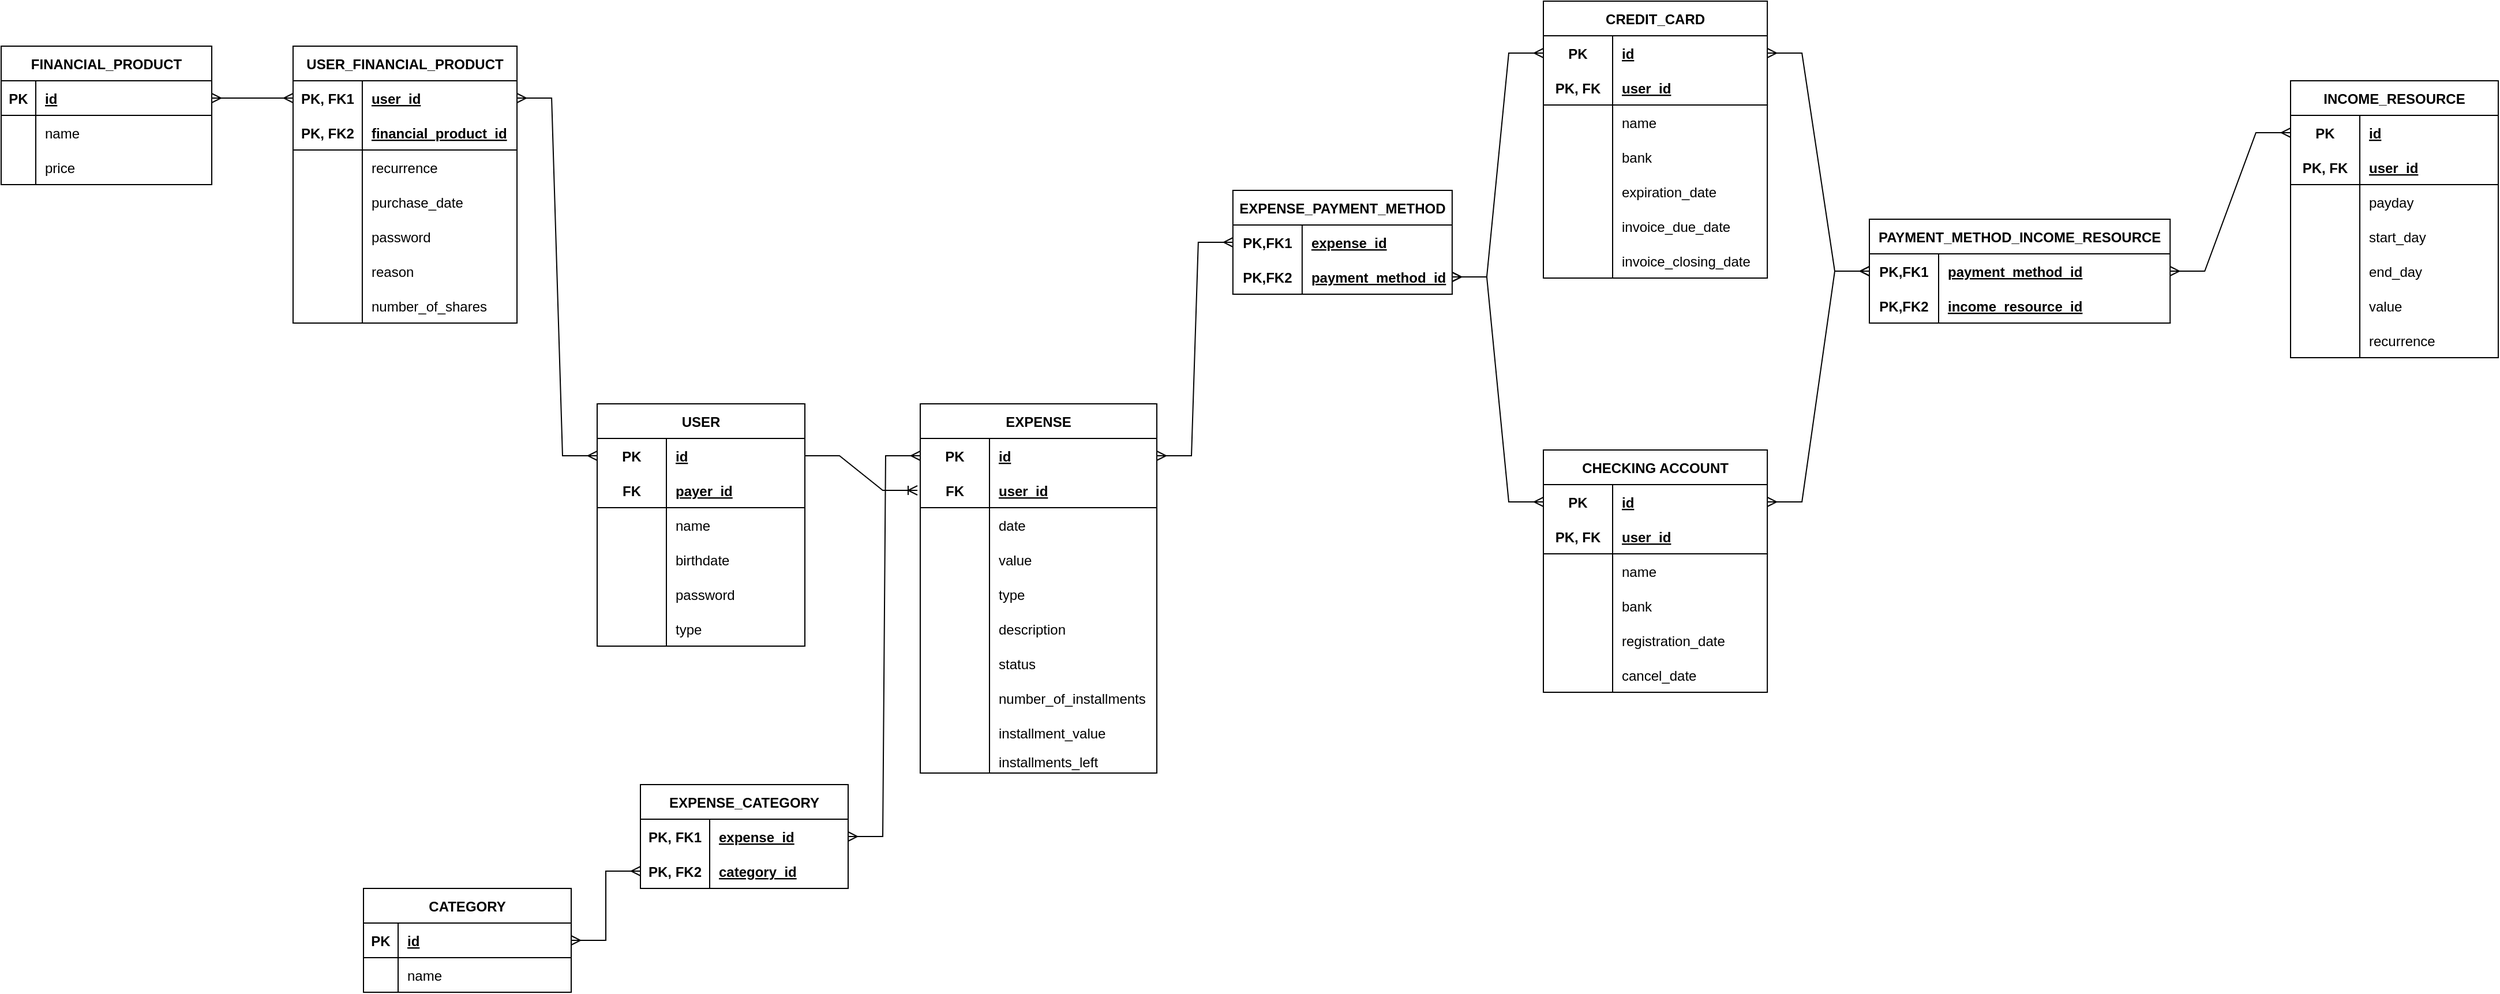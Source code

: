 <mxfile version="20.5.3" type="device"><diagram id="f0FdN_Sr5YiyrisKoDKt" name="Página-1"><mxGraphModel dx="4333" dy="2406" grid="1" gridSize="10" guides="1" tooltips="1" connect="1" arrows="1" fold="1" page="1" pageScale="1" pageWidth="827" pageHeight="1169" math="0" shadow="0"><root><mxCell id="0"/><mxCell id="1" parent="0"/><mxCell id="9XqkydaMZ3o66R2kKhUU-2" value="USER" style="shape=table;startSize=30;container=1;collapsible=1;childLayout=tableLayout;fixedRows=1;rowLines=0;fontStyle=1;align=center;resizeLast=1;" vertex="1" parent="1"><mxGeometry x="-757.5" y="-700" width="180" height="210" as="geometry"/></mxCell><mxCell id="9XqkydaMZ3o66R2kKhUU-3" value="" style="shape=tableRow;horizontal=0;startSize=0;swimlaneHead=0;swimlaneBody=0;fillColor=none;collapsible=0;dropTarget=0;points=[[0,0.5],[1,0.5]];portConstraint=eastwest;top=0;left=0;right=0;bottom=0;" vertex="1" parent="9XqkydaMZ3o66R2kKhUU-2"><mxGeometry y="30" width="180" height="30" as="geometry"/></mxCell><mxCell id="9XqkydaMZ3o66R2kKhUU-4" value="PK" style="shape=partialRectangle;connectable=0;fillColor=none;top=0;left=0;bottom=0;right=0;fontStyle=1;overflow=hidden;" vertex="1" parent="9XqkydaMZ3o66R2kKhUU-3"><mxGeometry width="60" height="30" as="geometry"><mxRectangle width="60" height="30" as="alternateBounds"/></mxGeometry></mxCell><mxCell id="9XqkydaMZ3o66R2kKhUU-5" value="id" style="shape=partialRectangle;connectable=0;fillColor=none;top=0;left=0;bottom=0;right=0;align=left;spacingLeft=6;fontStyle=5;overflow=hidden;" vertex="1" parent="9XqkydaMZ3o66R2kKhUU-3"><mxGeometry x="60" width="120" height="30" as="geometry"><mxRectangle width="120" height="30" as="alternateBounds"/></mxGeometry></mxCell><mxCell id="9XqkydaMZ3o66R2kKhUU-6" value="" style="shape=tableRow;horizontal=0;startSize=0;swimlaneHead=0;swimlaneBody=0;fillColor=none;collapsible=0;dropTarget=0;points=[[0,0.5],[1,0.5]];portConstraint=eastwest;top=0;left=0;right=0;bottom=1;" vertex="1" parent="9XqkydaMZ3o66R2kKhUU-2"><mxGeometry y="60" width="180" height="30" as="geometry"/></mxCell><mxCell id="9XqkydaMZ3o66R2kKhUU-7" value="FK" style="shape=partialRectangle;connectable=0;fillColor=none;top=0;left=0;bottom=0;right=0;fontStyle=1;overflow=hidden;" vertex="1" parent="9XqkydaMZ3o66R2kKhUU-6"><mxGeometry width="60" height="30" as="geometry"><mxRectangle width="60" height="30" as="alternateBounds"/></mxGeometry></mxCell><mxCell id="9XqkydaMZ3o66R2kKhUU-8" value="payer_id" style="shape=partialRectangle;connectable=0;fillColor=none;top=0;left=0;bottom=0;right=0;align=left;spacingLeft=6;fontStyle=5;overflow=hidden;" vertex="1" parent="9XqkydaMZ3o66R2kKhUU-6"><mxGeometry x="60" width="120" height="30" as="geometry"><mxRectangle width="120" height="30" as="alternateBounds"/></mxGeometry></mxCell><mxCell id="9XqkydaMZ3o66R2kKhUU-9" value="" style="shape=tableRow;horizontal=0;startSize=0;swimlaneHead=0;swimlaneBody=0;fillColor=none;collapsible=0;dropTarget=0;points=[[0,0.5],[1,0.5]];portConstraint=eastwest;top=0;left=0;right=0;bottom=0;" vertex="1" parent="9XqkydaMZ3o66R2kKhUU-2"><mxGeometry y="90" width="180" height="30" as="geometry"/></mxCell><mxCell id="9XqkydaMZ3o66R2kKhUU-10" value="" style="shape=partialRectangle;connectable=0;fillColor=none;top=0;left=0;bottom=0;right=0;editable=1;overflow=hidden;" vertex="1" parent="9XqkydaMZ3o66R2kKhUU-9"><mxGeometry width="60" height="30" as="geometry"><mxRectangle width="60" height="30" as="alternateBounds"/></mxGeometry></mxCell><mxCell id="9XqkydaMZ3o66R2kKhUU-11" value="name" style="shape=partialRectangle;connectable=0;fillColor=none;top=0;left=0;bottom=0;right=0;align=left;spacingLeft=6;overflow=hidden;" vertex="1" parent="9XqkydaMZ3o66R2kKhUU-9"><mxGeometry x="60" width="120" height="30" as="geometry"><mxRectangle width="120" height="30" as="alternateBounds"/></mxGeometry></mxCell><mxCell id="9XqkydaMZ3o66R2kKhUU-12" value="" style="shape=tableRow;horizontal=0;startSize=0;swimlaneHead=0;swimlaneBody=0;fillColor=none;collapsible=0;dropTarget=0;points=[[0,0.5],[1,0.5]];portConstraint=eastwest;top=0;left=0;right=0;bottom=0;" vertex="1" parent="9XqkydaMZ3o66R2kKhUU-2"><mxGeometry y="120" width="180" height="30" as="geometry"/></mxCell><mxCell id="9XqkydaMZ3o66R2kKhUU-13" value="" style="shape=partialRectangle;connectable=0;fillColor=none;top=0;left=0;bottom=0;right=0;editable=1;overflow=hidden;" vertex="1" parent="9XqkydaMZ3o66R2kKhUU-12"><mxGeometry width="60" height="30" as="geometry"><mxRectangle width="60" height="30" as="alternateBounds"/></mxGeometry></mxCell><mxCell id="9XqkydaMZ3o66R2kKhUU-14" value="birthdate" style="shape=partialRectangle;connectable=0;fillColor=none;top=0;left=0;bottom=0;right=0;align=left;spacingLeft=6;overflow=hidden;" vertex="1" parent="9XqkydaMZ3o66R2kKhUU-12"><mxGeometry x="60" width="120" height="30" as="geometry"><mxRectangle width="120" height="30" as="alternateBounds"/></mxGeometry></mxCell><mxCell id="9XqkydaMZ3o66R2kKhUU-15" value="" style="shape=tableRow;horizontal=0;startSize=0;swimlaneHead=0;swimlaneBody=0;fillColor=none;collapsible=0;dropTarget=0;points=[[0,0.5],[1,0.5]];portConstraint=eastwest;top=0;left=0;right=0;bottom=0;" vertex="1" parent="9XqkydaMZ3o66R2kKhUU-2"><mxGeometry y="150" width="180" height="30" as="geometry"/></mxCell><mxCell id="9XqkydaMZ3o66R2kKhUU-16" value="" style="shape=partialRectangle;connectable=0;fillColor=none;top=0;left=0;bottom=0;right=0;editable=1;overflow=hidden;" vertex="1" parent="9XqkydaMZ3o66R2kKhUU-15"><mxGeometry width="60" height="30" as="geometry"><mxRectangle width="60" height="30" as="alternateBounds"/></mxGeometry></mxCell><mxCell id="9XqkydaMZ3o66R2kKhUU-17" value="password" style="shape=partialRectangle;connectable=0;fillColor=none;top=0;left=0;bottom=0;right=0;align=left;spacingLeft=6;overflow=hidden;" vertex="1" parent="9XqkydaMZ3o66R2kKhUU-15"><mxGeometry x="60" width="120" height="30" as="geometry"><mxRectangle width="120" height="30" as="alternateBounds"/></mxGeometry></mxCell><mxCell id="9XqkydaMZ3o66R2kKhUU-18" value="" style="shape=tableRow;horizontal=0;startSize=0;swimlaneHead=0;swimlaneBody=0;fillColor=none;collapsible=0;dropTarget=0;points=[[0,0.5],[1,0.5]];portConstraint=eastwest;top=0;left=0;right=0;bottom=0;" vertex="1" parent="9XqkydaMZ3o66R2kKhUU-2"><mxGeometry y="180" width="180" height="30" as="geometry"/></mxCell><mxCell id="9XqkydaMZ3o66R2kKhUU-19" value="" style="shape=partialRectangle;connectable=0;fillColor=none;top=0;left=0;bottom=0;right=0;editable=1;overflow=hidden;" vertex="1" parent="9XqkydaMZ3o66R2kKhUU-18"><mxGeometry width="60" height="30" as="geometry"><mxRectangle width="60" height="30" as="alternateBounds"/></mxGeometry></mxCell><mxCell id="9XqkydaMZ3o66R2kKhUU-20" value="type" style="shape=partialRectangle;connectable=0;fillColor=none;top=0;left=0;bottom=0;right=0;align=left;spacingLeft=6;overflow=hidden;" vertex="1" parent="9XqkydaMZ3o66R2kKhUU-18"><mxGeometry x="60" width="120" height="30" as="geometry"><mxRectangle width="120" height="30" as="alternateBounds"/></mxGeometry></mxCell><mxCell id="9XqkydaMZ3o66R2kKhUU-21" value="EXPENSE" style="shape=table;startSize=30;container=1;collapsible=1;childLayout=tableLayout;fixedRows=1;rowLines=0;fontStyle=1;align=center;resizeLast=1;" vertex="1" parent="1"><mxGeometry x="-477.51" y="-700" width="205.01" height="320" as="geometry"/></mxCell><mxCell id="9XqkydaMZ3o66R2kKhUU-22" value="" style="shape=tableRow;horizontal=0;startSize=0;swimlaneHead=0;swimlaneBody=0;fillColor=none;collapsible=0;dropTarget=0;points=[[0,0.5],[1,0.5]];portConstraint=eastwest;top=0;left=0;right=0;bottom=0;" vertex="1" parent="9XqkydaMZ3o66R2kKhUU-21"><mxGeometry y="30" width="205.01" height="30" as="geometry"/></mxCell><mxCell id="9XqkydaMZ3o66R2kKhUU-23" value="PK" style="shape=partialRectangle;connectable=0;fillColor=none;top=0;left=0;bottom=0;right=0;fontStyle=1;overflow=hidden;" vertex="1" parent="9XqkydaMZ3o66R2kKhUU-22"><mxGeometry width="60" height="30" as="geometry"><mxRectangle width="60" height="30" as="alternateBounds"/></mxGeometry></mxCell><mxCell id="9XqkydaMZ3o66R2kKhUU-24" value="id" style="shape=partialRectangle;connectable=0;fillColor=none;top=0;left=0;bottom=0;right=0;align=left;spacingLeft=6;fontStyle=5;overflow=hidden;" vertex="1" parent="9XqkydaMZ3o66R2kKhUU-22"><mxGeometry x="60" width="145.01" height="30" as="geometry"><mxRectangle width="145.01" height="30" as="alternateBounds"/></mxGeometry></mxCell><mxCell id="9XqkydaMZ3o66R2kKhUU-25" value="" style="shape=tableRow;horizontal=0;startSize=0;swimlaneHead=0;swimlaneBody=0;fillColor=none;collapsible=0;dropTarget=0;points=[[0,0.5],[1,0.5]];portConstraint=eastwest;top=0;left=0;right=0;bottom=1;" vertex="1" parent="9XqkydaMZ3o66R2kKhUU-21"><mxGeometry y="60" width="205.01" height="30" as="geometry"/></mxCell><mxCell id="9XqkydaMZ3o66R2kKhUU-26" value="FK" style="shape=partialRectangle;connectable=0;fillColor=none;top=0;left=0;bottom=0;right=0;fontStyle=1;overflow=hidden;" vertex="1" parent="9XqkydaMZ3o66R2kKhUU-25"><mxGeometry width="60" height="30" as="geometry"><mxRectangle width="60" height="30" as="alternateBounds"/></mxGeometry></mxCell><mxCell id="9XqkydaMZ3o66R2kKhUU-27" value="user_id" style="shape=partialRectangle;connectable=0;fillColor=none;top=0;left=0;bottom=0;right=0;align=left;spacingLeft=6;fontStyle=5;overflow=hidden;" vertex="1" parent="9XqkydaMZ3o66R2kKhUU-25"><mxGeometry x="60" width="145.01" height="30" as="geometry"><mxRectangle width="145.01" height="30" as="alternateBounds"/></mxGeometry></mxCell><mxCell id="9XqkydaMZ3o66R2kKhUU-28" value="" style="shape=tableRow;horizontal=0;startSize=0;swimlaneHead=0;swimlaneBody=0;fillColor=none;collapsible=0;dropTarget=0;points=[[0,0.5],[1,0.5]];portConstraint=eastwest;top=0;left=0;right=0;bottom=0;" vertex="1" parent="9XqkydaMZ3o66R2kKhUU-21"><mxGeometry y="90" width="205.01" height="30" as="geometry"/></mxCell><mxCell id="9XqkydaMZ3o66R2kKhUU-29" value="" style="shape=partialRectangle;connectable=0;fillColor=none;top=0;left=0;bottom=0;right=0;editable=1;overflow=hidden;" vertex="1" parent="9XqkydaMZ3o66R2kKhUU-28"><mxGeometry width="60" height="30" as="geometry"><mxRectangle width="60" height="30" as="alternateBounds"/></mxGeometry></mxCell><mxCell id="9XqkydaMZ3o66R2kKhUU-30" value="date" style="shape=partialRectangle;connectable=0;fillColor=none;top=0;left=0;bottom=0;right=0;align=left;spacingLeft=6;overflow=hidden;" vertex="1" parent="9XqkydaMZ3o66R2kKhUU-28"><mxGeometry x="60" width="145.01" height="30" as="geometry"><mxRectangle width="145.01" height="30" as="alternateBounds"/></mxGeometry></mxCell><mxCell id="9XqkydaMZ3o66R2kKhUU-31" value="" style="shape=tableRow;horizontal=0;startSize=0;swimlaneHead=0;swimlaneBody=0;fillColor=none;collapsible=0;dropTarget=0;points=[[0,0.5],[1,0.5]];portConstraint=eastwest;top=0;left=0;right=0;bottom=0;" vertex="1" parent="9XqkydaMZ3o66R2kKhUU-21"><mxGeometry y="120" width="205.01" height="30" as="geometry"/></mxCell><mxCell id="9XqkydaMZ3o66R2kKhUU-32" value="" style="shape=partialRectangle;connectable=0;fillColor=none;top=0;left=0;bottom=0;right=0;editable=1;overflow=hidden;" vertex="1" parent="9XqkydaMZ3o66R2kKhUU-31"><mxGeometry width="60" height="30" as="geometry"><mxRectangle width="60" height="30" as="alternateBounds"/></mxGeometry></mxCell><mxCell id="9XqkydaMZ3o66R2kKhUU-33" value="value" style="shape=partialRectangle;connectable=0;fillColor=none;top=0;left=0;bottom=0;right=0;align=left;spacingLeft=6;overflow=hidden;" vertex="1" parent="9XqkydaMZ3o66R2kKhUU-31"><mxGeometry x="60" width="145.01" height="30" as="geometry"><mxRectangle width="145.01" height="30" as="alternateBounds"/></mxGeometry></mxCell><mxCell id="9XqkydaMZ3o66R2kKhUU-34" value="" style="shape=tableRow;horizontal=0;startSize=0;swimlaneHead=0;swimlaneBody=0;fillColor=none;collapsible=0;dropTarget=0;points=[[0,0.5],[1,0.5]];portConstraint=eastwest;top=0;left=0;right=0;bottom=0;" vertex="1" parent="9XqkydaMZ3o66R2kKhUU-21"><mxGeometry y="150" width="205.01" height="30" as="geometry"/></mxCell><mxCell id="9XqkydaMZ3o66R2kKhUU-35" value="" style="shape=partialRectangle;connectable=0;fillColor=none;top=0;left=0;bottom=0;right=0;editable=1;overflow=hidden;" vertex="1" parent="9XqkydaMZ3o66R2kKhUU-34"><mxGeometry width="60" height="30" as="geometry"><mxRectangle width="60" height="30" as="alternateBounds"/></mxGeometry></mxCell><mxCell id="9XqkydaMZ3o66R2kKhUU-36" value="type" style="shape=partialRectangle;connectable=0;fillColor=none;top=0;left=0;bottom=0;right=0;align=left;spacingLeft=6;overflow=hidden;" vertex="1" parent="9XqkydaMZ3o66R2kKhUU-34"><mxGeometry x="60" width="145.01" height="30" as="geometry"><mxRectangle width="145.01" height="30" as="alternateBounds"/></mxGeometry></mxCell><mxCell id="9XqkydaMZ3o66R2kKhUU-37" value="" style="shape=tableRow;horizontal=0;startSize=0;swimlaneHead=0;swimlaneBody=0;fillColor=none;collapsible=0;dropTarget=0;points=[[0,0.5],[1,0.5]];portConstraint=eastwest;top=0;left=0;right=0;bottom=0;" vertex="1" parent="9XqkydaMZ3o66R2kKhUU-21"><mxGeometry y="180" width="205.01" height="30" as="geometry"/></mxCell><mxCell id="9XqkydaMZ3o66R2kKhUU-38" value="" style="shape=partialRectangle;connectable=0;fillColor=none;top=0;left=0;bottom=0;right=0;editable=1;overflow=hidden;" vertex="1" parent="9XqkydaMZ3o66R2kKhUU-37"><mxGeometry width="60" height="30" as="geometry"><mxRectangle width="60" height="30" as="alternateBounds"/></mxGeometry></mxCell><mxCell id="9XqkydaMZ3o66R2kKhUU-39" value="description" style="shape=partialRectangle;connectable=0;fillColor=none;top=0;left=0;bottom=0;right=0;align=left;spacingLeft=6;overflow=hidden;" vertex="1" parent="9XqkydaMZ3o66R2kKhUU-37"><mxGeometry x="60" width="145.01" height="30" as="geometry"><mxRectangle width="145.01" height="30" as="alternateBounds"/></mxGeometry></mxCell><mxCell id="9XqkydaMZ3o66R2kKhUU-40" value="" style="shape=tableRow;horizontal=0;startSize=0;swimlaneHead=0;swimlaneBody=0;fillColor=none;collapsible=0;dropTarget=0;points=[[0,0.5],[1,0.5]];portConstraint=eastwest;top=0;left=0;right=0;bottom=0;" vertex="1" parent="9XqkydaMZ3o66R2kKhUU-21"><mxGeometry y="210" width="205.01" height="30" as="geometry"/></mxCell><mxCell id="9XqkydaMZ3o66R2kKhUU-41" value="" style="shape=partialRectangle;connectable=0;fillColor=none;top=0;left=0;bottom=0;right=0;editable=1;overflow=hidden;" vertex="1" parent="9XqkydaMZ3o66R2kKhUU-40"><mxGeometry width="60" height="30" as="geometry"><mxRectangle width="60" height="30" as="alternateBounds"/></mxGeometry></mxCell><mxCell id="9XqkydaMZ3o66R2kKhUU-42" value="status" style="shape=partialRectangle;connectable=0;fillColor=none;top=0;left=0;bottom=0;right=0;align=left;spacingLeft=6;overflow=hidden;" vertex="1" parent="9XqkydaMZ3o66R2kKhUU-40"><mxGeometry x="60" width="145.01" height="30" as="geometry"><mxRectangle width="145.01" height="30" as="alternateBounds"/></mxGeometry></mxCell><mxCell id="9XqkydaMZ3o66R2kKhUU-43" value="" style="shape=tableRow;horizontal=0;startSize=0;swimlaneHead=0;swimlaneBody=0;fillColor=none;collapsible=0;dropTarget=0;points=[[0,0.5],[1,0.5]];portConstraint=eastwest;top=0;left=0;right=0;bottom=0;" vertex="1" parent="9XqkydaMZ3o66R2kKhUU-21"><mxGeometry y="240" width="205.01" height="30" as="geometry"/></mxCell><mxCell id="9XqkydaMZ3o66R2kKhUU-44" value="" style="shape=partialRectangle;connectable=0;fillColor=none;top=0;left=0;bottom=0;right=0;editable=1;overflow=hidden;" vertex="1" parent="9XqkydaMZ3o66R2kKhUU-43"><mxGeometry width="60" height="30" as="geometry"><mxRectangle width="60" height="30" as="alternateBounds"/></mxGeometry></mxCell><mxCell id="9XqkydaMZ3o66R2kKhUU-45" value="number_of_installments" style="shape=partialRectangle;connectable=0;fillColor=none;top=0;left=0;bottom=0;right=0;align=left;spacingLeft=6;overflow=hidden;" vertex="1" parent="9XqkydaMZ3o66R2kKhUU-43"><mxGeometry x="60" width="145.01" height="30" as="geometry"><mxRectangle width="145.01" height="30" as="alternateBounds"/></mxGeometry></mxCell><mxCell id="9XqkydaMZ3o66R2kKhUU-46" value="" style="shape=tableRow;horizontal=0;startSize=0;swimlaneHead=0;swimlaneBody=0;fillColor=none;collapsible=0;dropTarget=0;points=[[0,0.5],[1,0.5]];portConstraint=eastwest;top=0;left=0;right=0;bottom=0;" vertex="1" parent="9XqkydaMZ3o66R2kKhUU-21"><mxGeometry y="270" width="205.01" height="30" as="geometry"/></mxCell><mxCell id="9XqkydaMZ3o66R2kKhUU-47" value="" style="shape=partialRectangle;connectable=0;fillColor=none;top=0;left=0;bottom=0;right=0;editable=1;overflow=hidden;" vertex="1" parent="9XqkydaMZ3o66R2kKhUU-46"><mxGeometry width="60" height="30" as="geometry"><mxRectangle width="60" height="30" as="alternateBounds"/></mxGeometry></mxCell><mxCell id="9XqkydaMZ3o66R2kKhUU-48" value="installment_value" style="shape=partialRectangle;connectable=0;fillColor=none;top=0;left=0;bottom=0;right=0;align=left;spacingLeft=6;overflow=hidden;" vertex="1" parent="9XqkydaMZ3o66R2kKhUU-46"><mxGeometry x="60" width="145.01" height="30" as="geometry"><mxRectangle width="145.01" height="30" as="alternateBounds"/></mxGeometry></mxCell><mxCell id="9XqkydaMZ3o66R2kKhUU-49" value="" style="shape=tableRow;horizontal=0;startSize=0;swimlaneHead=0;swimlaneBody=0;fillColor=none;collapsible=0;dropTarget=0;points=[[0,0.5],[1,0.5]];portConstraint=eastwest;top=0;left=0;right=0;bottom=0;" vertex="1" parent="9XqkydaMZ3o66R2kKhUU-21"><mxGeometry y="300" width="205.01" height="20" as="geometry"/></mxCell><mxCell id="9XqkydaMZ3o66R2kKhUU-50" value="" style="shape=partialRectangle;connectable=0;fillColor=none;top=0;left=0;bottom=0;right=0;editable=1;overflow=hidden;" vertex="1" parent="9XqkydaMZ3o66R2kKhUU-49"><mxGeometry width="60" height="20" as="geometry"><mxRectangle width="60" height="20" as="alternateBounds"/></mxGeometry></mxCell><mxCell id="9XqkydaMZ3o66R2kKhUU-51" value="installments_left" style="shape=partialRectangle;connectable=0;fillColor=none;top=0;left=0;bottom=0;right=0;align=left;spacingLeft=6;overflow=hidden;" vertex="1" parent="9XqkydaMZ3o66R2kKhUU-49"><mxGeometry x="60" width="145.01" height="20" as="geometry"><mxRectangle width="145.01" height="20" as="alternateBounds"/></mxGeometry></mxCell><object label="CATEGORY" name="" name2="" id="9XqkydaMZ3o66R2kKhUU-52"><mxCell style="shape=table;startSize=30;container=1;collapsible=1;childLayout=tableLayout;fixedRows=1;rowLines=0;fontStyle=1;align=center;resizeLast=1;" vertex="1" parent="1"><mxGeometry x="-960" y="-280" width="180" height="90" as="geometry"/></mxCell></object><mxCell id="9XqkydaMZ3o66R2kKhUU-53" value="" style="shape=tableRow;horizontal=0;startSize=0;swimlaneHead=0;swimlaneBody=0;fillColor=none;collapsible=0;dropTarget=0;points=[[0,0.5],[1,0.5]];portConstraint=eastwest;top=0;left=0;right=0;bottom=1;" vertex="1" parent="9XqkydaMZ3o66R2kKhUU-52"><mxGeometry y="30" width="180" height="30" as="geometry"/></mxCell><mxCell id="9XqkydaMZ3o66R2kKhUU-54" value="PK" style="shape=partialRectangle;connectable=0;fillColor=none;top=0;left=0;bottom=0;right=0;fontStyle=1;overflow=hidden;" vertex="1" parent="9XqkydaMZ3o66R2kKhUU-53"><mxGeometry width="30" height="30" as="geometry"><mxRectangle width="30" height="30" as="alternateBounds"/></mxGeometry></mxCell><mxCell id="9XqkydaMZ3o66R2kKhUU-55" value="id" style="shape=partialRectangle;connectable=0;fillColor=none;top=0;left=0;bottom=0;right=0;align=left;spacingLeft=6;fontStyle=5;overflow=hidden;" vertex="1" parent="9XqkydaMZ3o66R2kKhUU-53"><mxGeometry x="30" width="150" height="30" as="geometry"><mxRectangle width="150" height="30" as="alternateBounds"/></mxGeometry></mxCell><mxCell id="9XqkydaMZ3o66R2kKhUU-56" value="" style="shape=tableRow;horizontal=0;startSize=0;swimlaneHead=0;swimlaneBody=0;fillColor=none;collapsible=0;dropTarget=0;points=[[0,0.5],[1,0.5]];portConstraint=eastwest;top=0;left=0;right=0;bottom=0;" vertex="1" parent="9XqkydaMZ3o66R2kKhUU-52"><mxGeometry y="60" width="180" height="30" as="geometry"/></mxCell><mxCell id="9XqkydaMZ3o66R2kKhUU-57" value="" style="shape=partialRectangle;connectable=0;fillColor=none;top=0;left=0;bottom=0;right=0;editable=1;overflow=hidden;" vertex="1" parent="9XqkydaMZ3o66R2kKhUU-56"><mxGeometry width="30" height="30" as="geometry"><mxRectangle width="30" height="30" as="alternateBounds"/></mxGeometry></mxCell><mxCell id="9XqkydaMZ3o66R2kKhUU-58" value="name" style="shape=partialRectangle;connectable=0;fillColor=none;top=0;left=0;bottom=0;right=0;align=left;spacingLeft=6;overflow=hidden;" vertex="1" parent="9XqkydaMZ3o66R2kKhUU-56"><mxGeometry x="30" width="150" height="30" as="geometry"><mxRectangle width="150" height="30" as="alternateBounds"/></mxGeometry></mxCell><mxCell id="9XqkydaMZ3o66R2kKhUU-59" value="EXPENSE_CATEGORY" style="shape=table;startSize=30;container=1;collapsible=1;childLayout=tableLayout;fixedRows=1;rowLines=0;fontStyle=1;align=center;resizeLast=1;" vertex="1" parent="1"><mxGeometry x="-720" y="-370" width="180" height="90" as="geometry"/></mxCell><mxCell id="9XqkydaMZ3o66R2kKhUU-60" value="" style="shape=tableRow;horizontal=0;startSize=0;swimlaneHead=0;swimlaneBody=0;fillColor=none;collapsible=0;dropTarget=0;points=[[0,0.5],[1,0.5]];portConstraint=eastwest;top=0;left=0;right=0;bottom=0;" vertex="1" parent="9XqkydaMZ3o66R2kKhUU-59"><mxGeometry y="30" width="180" height="30" as="geometry"/></mxCell><mxCell id="9XqkydaMZ3o66R2kKhUU-61" value="PK, FK1" style="shape=partialRectangle;connectable=0;fillColor=none;top=0;left=0;bottom=0;right=0;fontStyle=1;overflow=hidden;" vertex="1" parent="9XqkydaMZ3o66R2kKhUU-60"><mxGeometry width="60" height="30" as="geometry"><mxRectangle width="60" height="30" as="alternateBounds"/></mxGeometry></mxCell><mxCell id="9XqkydaMZ3o66R2kKhUU-62" value="expense_id" style="shape=partialRectangle;connectable=0;fillColor=none;top=0;left=0;bottom=0;right=0;align=left;spacingLeft=6;fontStyle=5;overflow=hidden;" vertex="1" parent="9XqkydaMZ3o66R2kKhUU-60"><mxGeometry x="60" width="120" height="30" as="geometry"><mxRectangle width="120" height="30" as="alternateBounds"/></mxGeometry></mxCell><mxCell id="9XqkydaMZ3o66R2kKhUU-63" value="" style="shape=tableRow;horizontal=0;startSize=0;swimlaneHead=0;swimlaneBody=0;fillColor=none;collapsible=0;dropTarget=0;points=[[0,0.5],[1,0.5]];portConstraint=eastwest;top=0;left=0;right=0;bottom=1;" vertex="1" parent="9XqkydaMZ3o66R2kKhUU-59"><mxGeometry y="60" width="180" height="30" as="geometry"/></mxCell><mxCell id="9XqkydaMZ3o66R2kKhUU-64" value="PK, FK2" style="shape=partialRectangle;connectable=0;fillColor=none;top=0;left=0;bottom=0;right=0;fontStyle=1;overflow=hidden;" vertex="1" parent="9XqkydaMZ3o66R2kKhUU-63"><mxGeometry width="60" height="30" as="geometry"><mxRectangle width="60" height="30" as="alternateBounds"/></mxGeometry></mxCell><mxCell id="9XqkydaMZ3o66R2kKhUU-65" value="category_id" style="shape=partialRectangle;connectable=0;fillColor=none;top=0;left=0;bottom=0;right=0;align=left;spacingLeft=6;fontStyle=5;overflow=hidden;" vertex="1" parent="9XqkydaMZ3o66R2kKhUU-63"><mxGeometry x="60" width="120" height="30" as="geometry"><mxRectangle width="120" height="30" as="alternateBounds"/></mxGeometry></mxCell><mxCell id="9XqkydaMZ3o66R2kKhUU-66" value="EXPENSE_PAYMENT_METHOD" style="shape=table;startSize=30;container=1;collapsible=1;childLayout=tableLayout;fixedRows=1;rowLines=0;fontStyle=1;align=center;resizeLast=1;" vertex="1" parent="1"><mxGeometry x="-206.56" y="-885" width="190" height="90" as="geometry"/></mxCell><mxCell id="9XqkydaMZ3o66R2kKhUU-67" value="" style="shape=tableRow;horizontal=0;startSize=0;swimlaneHead=0;swimlaneBody=0;fillColor=none;collapsible=0;dropTarget=0;points=[[0,0.5],[1,0.5]];portConstraint=eastwest;top=0;left=0;right=0;bottom=0;" vertex="1" parent="9XqkydaMZ3o66R2kKhUU-66"><mxGeometry y="30" width="190" height="30" as="geometry"/></mxCell><mxCell id="9XqkydaMZ3o66R2kKhUU-68" value="PK,FK1" style="shape=partialRectangle;connectable=0;fillColor=none;top=0;left=0;bottom=0;right=0;fontStyle=1;overflow=hidden;" vertex="1" parent="9XqkydaMZ3o66R2kKhUU-67"><mxGeometry width="60" height="30" as="geometry"><mxRectangle width="60" height="30" as="alternateBounds"/></mxGeometry></mxCell><mxCell id="9XqkydaMZ3o66R2kKhUU-69" value="expense_id" style="shape=partialRectangle;connectable=0;fillColor=none;top=0;left=0;bottom=0;right=0;align=left;spacingLeft=6;fontStyle=5;overflow=hidden;" vertex="1" parent="9XqkydaMZ3o66R2kKhUU-67"><mxGeometry x="60" width="130" height="30" as="geometry"><mxRectangle width="130" height="30" as="alternateBounds"/></mxGeometry></mxCell><mxCell id="9XqkydaMZ3o66R2kKhUU-70" value="" style="shape=tableRow;horizontal=0;startSize=0;swimlaneHead=0;swimlaneBody=0;fillColor=none;collapsible=0;dropTarget=0;points=[[0,0.5],[1,0.5]];portConstraint=eastwest;top=0;left=0;right=0;bottom=1;" vertex="1" parent="9XqkydaMZ3o66R2kKhUU-66"><mxGeometry y="60" width="190" height="30" as="geometry"/></mxCell><mxCell id="9XqkydaMZ3o66R2kKhUU-71" value="PK,FK2" style="shape=partialRectangle;connectable=0;fillColor=none;top=0;left=0;bottom=0;right=0;fontStyle=1;overflow=hidden;" vertex="1" parent="9XqkydaMZ3o66R2kKhUU-70"><mxGeometry width="60" height="30" as="geometry"><mxRectangle width="60" height="30" as="alternateBounds"/></mxGeometry></mxCell><mxCell id="9XqkydaMZ3o66R2kKhUU-72" value="payment_method_id" style="shape=partialRectangle;connectable=0;fillColor=none;top=0;left=0;bottom=0;right=0;align=left;spacingLeft=6;fontStyle=5;overflow=hidden;" vertex="1" parent="9XqkydaMZ3o66R2kKhUU-70"><mxGeometry x="60" width="130" height="30" as="geometry"><mxRectangle width="130" height="30" as="alternateBounds"/></mxGeometry></mxCell><object label="FINANCIAL_PRODUCT" name="" name2="" id="9XqkydaMZ3o66R2kKhUU-73"><mxCell style="shape=table;startSize=30;container=1;collapsible=1;childLayout=tableLayout;fixedRows=1;rowLines=0;fontStyle=1;align=center;resizeLast=1;" vertex="1" parent="1"><mxGeometry x="-1274" y="-1010" width="182.5" height="120" as="geometry"/></mxCell></object><mxCell id="9XqkydaMZ3o66R2kKhUU-74" value="" style="shape=tableRow;horizontal=0;startSize=0;swimlaneHead=0;swimlaneBody=0;fillColor=none;collapsible=0;dropTarget=0;points=[[0,0.5],[1,0.5]];portConstraint=eastwest;top=0;left=0;right=0;bottom=1;" vertex="1" parent="9XqkydaMZ3o66R2kKhUU-73"><mxGeometry y="30" width="182.5" height="30" as="geometry"/></mxCell><mxCell id="9XqkydaMZ3o66R2kKhUU-75" value="PK" style="shape=partialRectangle;connectable=0;fillColor=none;top=0;left=0;bottom=0;right=0;fontStyle=1;overflow=hidden;" vertex="1" parent="9XqkydaMZ3o66R2kKhUU-74"><mxGeometry width="30" height="30" as="geometry"><mxRectangle width="30" height="30" as="alternateBounds"/></mxGeometry></mxCell><mxCell id="9XqkydaMZ3o66R2kKhUU-76" value="id" style="shape=partialRectangle;connectable=0;fillColor=none;top=0;left=0;bottom=0;right=0;align=left;spacingLeft=6;fontStyle=5;overflow=hidden;" vertex="1" parent="9XqkydaMZ3o66R2kKhUU-74"><mxGeometry x="30" width="152.5" height="30" as="geometry"><mxRectangle width="152.5" height="30" as="alternateBounds"/></mxGeometry></mxCell><mxCell id="9XqkydaMZ3o66R2kKhUU-77" value="" style="shape=tableRow;horizontal=0;startSize=0;swimlaneHead=0;swimlaneBody=0;fillColor=none;collapsible=0;dropTarget=0;points=[[0,0.5],[1,0.5]];portConstraint=eastwest;top=0;left=0;right=0;bottom=0;" vertex="1" parent="9XqkydaMZ3o66R2kKhUU-73"><mxGeometry y="60" width="182.5" height="30" as="geometry"/></mxCell><mxCell id="9XqkydaMZ3o66R2kKhUU-78" value="" style="shape=partialRectangle;connectable=0;fillColor=none;top=0;left=0;bottom=0;right=0;editable=1;overflow=hidden;" vertex="1" parent="9XqkydaMZ3o66R2kKhUU-77"><mxGeometry width="30" height="30" as="geometry"><mxRectangle width="30" height="30" as="alternateBounds"/></mxGeometry></mxCell><mxCell id="9XqkydaMZ3o66R2kKhUU-79" value="name" style="shape=partialRectangle;connectable=0;fillColor=none;top=0;left=0;bottom=0;right=0;align=left;spacingLeft=6;overflow=hidden;" vertex="1" parent="9XqkydaMZ3o66R2kKhUU-77"><mxGeometry x="30" width="152.5" height="30" as="geometry"><mxRectangle width="152.5" height="30" as="alternateBounds"/></mxGeometry></mxCell><mxCell id="9XqkydaMZ3o66R2kKhUU-80" value="" style="shape=tableRow;horizontal=0;startSize=0;swimlaneHead=0;swimlaneBody=0;fillColor=none;collapsible=0;dropTarget=0;points=[[0,0.5],[1,0.5]];portConstraint=eastwest;top=0;left=0;right=0;bottom=0;" vertex="1" parent="9XqkydaMZ3o66R2kKhUU-73"><mxGeometry y="90" width="182.5" height="30" as="geometry"/></mxCell><mxCell id="9XqkydaMZ3o66R2kKhUU-81" value="" style="shape=partialRectangle;connectable=0;fillColor=none;top=0;left=0;bottom=0;right=0;editable=1;overflow=hidden;" vertex="1" parent="9XqkydaMZ3o66R2kKhUU-80"><mxGeometry width="30" height="30" as="geometry"><mxRectangle width="30" height="30" as="alternateBounds"/></mxGeometry></mxCell><mxCell id="9XqkydaMZ3o66R2kKhUU-82" value="price" style="shape=partialRectangle;connectable=0;fillColor=none;top=0;left=0;bottom=0;right=0;align=left;spacingLeft=6;overflow=hidden;" vertex="1" parent="9XqkydaMZ3o66R2kKhUU-80"><mxGeometry x="30" width="152.5" height="30" as="geometry"><mxRectangle width="152.5" height="30" as="alternateBounds"/></mxGeometry></mxCell><mxCell id="9XqkydaMZ3o66R2kKhUU-83" value="USER_FINANCIAL_PRODUCT" style="shape=table;startSize=30;container=1;collapsible=1;childLayout=tableLayout;fixedRows=1;rowLines=0;fontStyle=1;align=center;resizeLast=1;" vertex="1" parent="1"><mxGeometry x="-1021.03" y="-1010" width="194.06" height="240" as="geometry"/></mxCell><mxCell id="9XqkydaMZ3o66R2kKhUU-84" value="" style="shape=tableRow;horizontal=0;startSize=0;swimlaneHead=0;swimlaneBody=0;fillColor=none;collapsible=0;dropTarget=0;points=[[0,0.5],[1,0.5]];portConstraint=eastwest;top=0;left=0;right=0;bottom=0;" vertex="1" parent="9XqkydaMZ3o66R2kKhUU-83"><mxGeometry y="30" width="194.06" height="30" as="geometry"/></mxCell><mxCell id="9XqkydaMZ3o66R2kKhUU-85" value="PK, FK1" style="shape=partialRectangle;connectable=0;fillColor=none;top=0;left=0;bottom=0;right=0;fontStyle=1;overflow=hidden;" vertex="1" parent="9XqkydaMZ3o66R2kKhUU-84"><mxGeometry width="60" height="30" as="geometry"><mxRectangle width="60" height="30" as="alternateBounds"/></mxGeometry></mxCell><mxCell id="9XqkydaMZ3o66R2kKhUU-86" value="user_id" style="shape=partialRectangle;connectable=0;fillColor=none;top=0;left=0;bottom=0;right=0;align=left;spacingLeft=6;fontStyle=5;overflow=hidden;" vertex="1" parent="9XqkydaMZ3o66R2kKhUU-84"><mxGeometry x="60" width="134.06" height="30" as="geometry"><mxRectangle width="134.06" height="30" as="alternateBounds"/></mxGeometry></mxCell><mxCell id="9XqkydaMZ3o66R2kKhUU-87" value="" style="shape=tableRow;horizontal=0;startSize=0;swimlaneHead=0;swimlaneBody=0;fillColor=none;collapsible=0;dropTarget=0;points=[[0,0.5],[1,0.5]];portConstraint=eastwest;top=0;left=0;right=0;bottom=1;" vertex="1" parent="9XqkydaMZ3o66R2kKhUU-83"><mxGeometry y="60" width="194.06" height="30" as="geometry"/></mxCell><mxCell id="9XqkydaMZ3o66R2kKhUU-88" value="PK, FK2" style="shape=partialRectangle;connectable=0;fillColor=none;top=0;left=0;bottom=0;right=0;fontStyle=1;overflow=hidden;" vertex="1" parent="9XqkydaMZ3o66R2kKhUU-87"><mxGeometry width="60" height="30" as="geometry"><mxRectangle width="60" height="30" as="alternateBounds"/></mxGeometry></mxCell><mxCell id="9XqkydaMZ3o66R2kKhUU-89" value="financial_product_id" style="shape=partialRectangle;connectable=0;fillColor=none;top=0;left=0;bottom=0;right=0;align=left;spacingLeft=6;fontStyle=5;overflow=hidden;" vertex="1" parent="9XqkydaMZ3o66R2kKhUU-87"><mxGeometry x="60" width="134.06" height="30" as="geometry"><mxRectangle width="134.06" height="30" as="alternateBounds"/></mxGeometry></mxCell><mxCell id="9XqkydaMZ3o66R2kKhUU-90" value="" style="shape=tableRow;horizontal=0;startSize=0;swimlaneHead=0;swimlaneBody=0;fillColor=none;collapsible=0;dropTarget=0;points=[[0,0.5],[1,0.5]];portConstraint=eastwest;top=0;left=0;right=0;bottom=0;" vertex="1" parent="9XqkydaMZ3o66R2kKhUU-83"><mxGeometry y="90" width="194.06" height="30" as="geometry"/></mxCell><mxCell id="9XqkydaMZ3o66R2kKhUU-91" value="" style="shape=partialRectangle;connectable=0;fillColor=none;top=0;left=0;bottom=0;right=0;editable=1;overflow=hidden;" vertex="1" parent="9XqkydaMZ3o66R2kKhUU-90"><mxGeometry width="60" height="30" as="geometry"><mxRectangle width="60" height="30" as="alternateBounds"/></mxGeometry></mxCell><mxCell id="9XqkydaMZ3o66R2kKhUU-92" value="recurrence" style="shape=partialRectangle;connectable=0;fillColor=none;top=0;left=0;bottom=0;right=0;align=left;spacingLeft=6;overflow=hidden;" vertex="1" parent="9XqkydaMZ3o66R2kKhUU-90"><mxGeometry x="60" width="134.06" height="30" as="geometry"><mxRectangle width="134.06" height="30" as="alternateBounds"/></mxGeometry></mxCell><mxCell id="9XqkydaMZ3o66R2kKhUU-93" value="" style="shape=tableRow;horizontal=0;startSize=0;swimlaneHead=0;swimlaneBody=0;fillColor=none;collapsible=0;dropTarget=0;points=[[0,0.5],[1,0.5]];portConstraint=eastwest;top=0;left=0;right=0;bottom=0;" vertex="1" parent="9XqkydaMZ3o66R2kKhUU-83"><mxGeometry y="120" width="194.06" height="30" as="geometry"/></mxCell><mxCell id="9XqkydaMZ3o66R2kKhUU-94" value="" style="shape=partialRectangle;connectable=0;fillColor=none;top=0;left=0;bottom=0;right=0;editable=1;overflow=hidden;" vertex="1" parent="9XqkydaMZ3o66R2kKhUU-93"><mxGeometry width="60" height="30" as="geometry"><mxRectangle width="60" height="30" as="alternateBounds"/></mxGeometry></mxCell><mxCell id="9XqkydaMZ3o66R2kKhUU-95" value="purchase_date" style="shape=partialRectangle;connectable=0;fillColor=none;top=0;left=0;bottom=0;right=0;align=left;spacingLeft=6;overflow=hidden;" vertex="1" parent="9XqkydaMZ3o66R2kKhUU-93"><mxGeometry x="60" width="134.06" height="30" as="geometry"><mxRectangle width="134.06" height="30" as="alternateBounds"/></mxGeometry></mxCell><mxCell id="9XqkydaMZ3o66R2kKhUU-96" value="" style="shape=tableRow;horizontal=0;startSize=0;swimlaneHead=0;swimlaneBody=0;fillColor=none;collapsible=0;dropTarget=0;points=[[0,0.5],[1,0.5]];portConstraint=eastwest;top=0;left=0;right=0;bottom=0;" vertex="1" parent="9XqkydaMZ3o66R2kKhUU-83"><mxGeometry y="150" width="194.06" height="30" as="geometry"/></mxCell><mxCell id="9XqkydaMZ3o66R2kKhUU-97" value="" style="shape=partialRectangle;connectable=0;fillColor=none;top=0;left=0;bottom=0;right=0;editable=1;overflow=hidden;" vertex="1" parent="9XqkydaMZ3o66R2kKhUU-96"><mxGeometry width="60" height="30" as="geometry"><mxRectangle width="60" height="30" as="alternateBounds"/></mxGeometry></mxCell><mxCell id="9XqkydaMZ3o66R2kKhUU-98" value="password" style="shape=partialRectangle;connectable=0;fillColor=none;top=0;left=0;bottom=0;right=0;align=left;spacingLeft=6;overflow=hidden;" vertex="1" parent="9XqkydaMZ3o66R2kKhUU-96"><mxGeometry x="60" width="134.06" height="30" as="geometry"><mxRectangle width="134.06" height="30" as="alternateBounds"/></mxGeometry></mxCell><mxCell id="9XqkydaMZ3o66R2kKhUU-99" value="" style="shape=tableRow;horizontal=0;startSize=0;swimlaneHead=0;swimlaneBody=0;fillColor=none;collapsible=0;dropTarget=0;points=[[0,0.5],[1,0.5]];portConstraint=eastwest;top=0;left=0;right=0;bottom=0;" vertex="1" parent="9XqkydaMZ3o66R2kKhUU-83"><mxGeometry y="180" width="194.06" height="30" as="geometry"/></mxCell><mxCell id="9XqkydaMZ3o66R2kKhUU-100" value="" style="shape=partialRectangle;connectable=0;fillColor=none;top=0;left=0;bottom=0;right=0;editable=1;overflow=hidden;" vertex="1" parent="9XqkydaMZ3o66R2kKhUU-99"><mxGeometry width="60" height="30" as="geometry"><mxRectangle width="60" height="30" as="alternateBounds"/></mxGeometry></mxCell><mxCell id="9XqkydaMZ3o66R2kKhUU-101" value="reason" style="shape=partialRectangle;connectable=0;fillColor=none;top=0;left=0;bottom=0;right=0;align=left;spacingLeft=6;overflow=hidden;" vertex="1" parent="9XqkydaMZ3o66R2kKhUU-99"><mxGeometry x="60" width="134.06" height="30" as="geometry"><mxRectangle width="134.06" height="30" as="alternateBounds"/></mxGeometry></mxCell><mxCell id="9XqkydaMZ3o66R2kKhUU-102" value="" style="shape=tableRow;horizontal=0;startSize=0;swimlaneHead=0;swimlaneBody=0;fillColor=none;collapsible=0;dropTarget=0;points=[[0,0.5],[1,0.5]];portConstraint=eastwest;top=0;left=0;right=0;bottom=0;" vertex="1" parent="9XqkydaMZ3o66R2kKhUU-83"><mxGeometry y="210" width="194.06" height="30" as="geometry"/></mxCell><mxCell id="9XqkydaMZ3o66R2kKhUU-103" value="" style="shape=partialRectangle;connectable=0;fillColor=none;top=0;left=0;bottom=0;right=0;editable=1;overflow=hidden;" vertex="1" parent="9XqkydaMZ3o66R2kKhUU-102"><mxGeometry width="60" height="30" as="geometry"><mxRectangle width="60" height="30" as="alternateBounds"/></mxGeometry></mxCell><mxCell id="9XqkydaMZ3o66R2kKhUU-104" value="number_of_shares" style="shape=partialRectangle;connectable=0;fillColor=none;top=0;left=0;bottom=0;right=0;align=left;spacingLeft=6;overflow=hidden;" vertex="1" parent="9XqkydaMZ3o66R2kKhUU-102"><mxGeometry x="60" width="134.06" height="30" as="geometry"><mxRectangle width="134.06" height="30" as="alternateBounds"/></mxGeometry></mxCell><mxCell id="9XqkydaMZ3o66R2kKhUU-105" value="INCOME_RESOURCE" style="shape=table;startSize=30;container=1;collapsible=1;childLayout=tableLayout;fixedRows=1;rowLines=0;fontStyle=1;align=center;resizeLast=1;" vertex="1" parent="1"><mxGeometry x="710" y="-980" width="180" height="240" as="geometry"/></mxCell><mxCell id="9XqkydaMZ3o66R2kKhUU-106" value="" style="shape=tableRow;horizontal=0;startSize=0;swimlaneHead=0;swimlaneBody=0;fillColor=none;collapsible=0;dropTarget=0;points=[[0,0.5],[1,0.5]];portConstraint=eastwest;top=0;left=0;right=0;bottom=0;" vertex="1" parent="9XqkydaMZ3o66R2kKhUU-105"><mxGeometry y="30" width="180" height="30" as="geometry"/></mxCell><mxCell id="9XqkydaMZ3o66R2kKhUU-107" value="PK" style="shape=partialRectangle;connectable=0;fillColor=none;top=0;left=0;bottom=0;right=0;fontStyle=1;overflow=hidden;" vertex="1" parent="9XqkydaMZ3o66R2kKhUU-106"><mxGeometry width="60" height="30" as="geometry"><mxRectangle width="60" height="30" as="alternateBounds"/></mxGeometry></mxCell><mxCell id="9XqkydaMZ3o66R2kKhUU-108" value="id" style="shape=partialRectangle;connectable=0;fillColor=none;top=0;left=0;bottom=0;right=0;align=left;spacingLeft=6;fontStyle=5;overflow=hidden;" vertex="1" parent="9XqkydaMZ3o66R2kKhUU-106"><mxGeometry x="60" width="120" height="30" as="geometry"><mxRectangle width="120" height="30" as="alternateBounds"/></mxGeometry></mxCell><mxCell id="9XqkydaMZ3o66R2kKhUU-109" value="" style="shape=tableRow;horizontal=0;startSize=0;swimlaneHead=0;swimlaneBody=0;fillColor=none;collapsible=0;dropTarget=0;points=[[0,0.5],[1,0.5]];portConstraint=eastwest;top=0;left=0;right=0;bottom=1;" vertex="1" parent="9XqkydaMZ3o66R2kKhUU-105"><mxGeometry y="60" width="180" height="30" as="geometry"/></mxCell><mxCell id="9XqkydaMZ3o66R2kKhUU-110" value="PK, FK" style="shape=partialRectangle;connectable=0;fillColor=none;top=0;left=0;bottom=0;right=0;fontStyle=1;overflow=hidden;" vertex="1" parent="9XqkydaMZ3o66R2kKhUU-109"><mxGeometry width="60" height="30" as="geometry"><mxRectangle width="60" height="30" as="alternateBounds"/></mxGeometry></mxCell><mxCell id="9XqkydaMZ3o66R2kKhUU-111" value="user_id" style="shape=partialRectangle;connectable=0;fillColor=none;top=0;left=0;bottom=0;right=0;align=left;spacingLeft=6;fontStyle=5;overflow=hidden;" vertex="1" parent="9XqkydaMZ3o66R2kKhUU-109"><mxGeometry x="60" width="120" height="30" as="geometry"><mxRectangle width="120" height="30" as="alternateBounds"/></mxGeometry></mxCell><mxCell id="9XqkydaMZ3o66R2kKhUU-112" value="" style="shape=tableRow;horizontal=0;startSize=0;swimlaneHead=0;swimlaneBody=0;fillColor=none;collapsible=0;dropTarget=0;points=[[0,0.5],[1,0.5]];portConstraint=eastwest;top=0;left=0;right=0;bottom=0;" vertex="1" parent="9XqkydaMZ3o66R2kKhUU-105"><mxGeometry y="90" width="180" height="30" as="geometry"/></mxCell><mxCell id="9XqkydaMZ3o66R2kKhUU-113" value="" style="shape=partialRectangle;connectable=0;fillColor=none;top=0;left=0;bottom=0;right=0;editable=1;overflow=hidden;" vertex="1" parent="9XqkydaMZ3o66R2kKhUU-112"><mxGeometry width="60" height="30" as="geometry"><mxRectangle width="60" height="30" as="alternateBounds"/></mxGeometry></mxCell><mxCell id="9XqkydaMZ3o66R2kKhUU-114" value="payday" style="shape=partialRectangle;connectable=0;fillColor=none;top=0;left=0;bottom=0;right=0;align=left;spacingLeft=6;overflow=hidden;" vertex="1" parent="9XqkydaMZ3o66R2kKhUU-112"><mxGeometry x="60" width="120" height="30" as="geometry"><mxRectangle width="120" height="30" as="alternateBounds"/></mxGeometry></mxCell><mxCell id="9XqkydaMZ3o66R2kKhUU-115" value="" style="shape=tableRow;horizontal=0;startSize=0;swimlaneHead=0;swimlaneBody=0;fillColor=none;collapsible=0;dropTarget=0;points=[[0,0.5],[1,0.5]];portConstraint=eastwest;top=0;left=0;right=0;bottom=0;" vertex="1" parent="9XqkydaMZ3o66R2kKhUU-105"><mxGeometry y="120" width="180" height="30" as="geometry"/></mxCell><mxCell id="9XqkydaMZ3o66R2kKhUU-116" value="" style="shape=partialRectangle;connectable=0;fillColor=none;top=0;left=0;bottom=0;right=0;editable=1;overflow=hidden;" vertex="1" parent="9XqkydaMZ3o66R2kKhUU-115"><mxGeometry width="60" height="30" as="geometry"><mxRectangle width="60" height="30" as="alternateBounds"/></mxGeometry></mxCell><mxCell id="9XqkydaMZ3o66R2kKhUU-117" value="start_day" style="shape=partialRectangle;connectable=0;fillColor=none;top=0;left=0;bottom=0;right=0;align=left;spacingLeft=6;overflow=hidden;" vertex="1" parent="9XqkydaMZ3o66R2kKhUU-115"><mxGeometry x="60" width="120" height="30" as="geometry"><mxRectangle width="120" height="30" as="alternateBounds"/></mxGeometry></mxCell><mxCell id="9XqkydaMZ3o66R2kKhUU-118" value="" style="shape=tableRow;horizontal=0;startSize=0;swimlaneHead=0;swimlaneBody=0;fillColor=none;collapsible=0;dropTarget=0;points=[[0,0.5],[1,0.5]];portConstraint=eastwest;top=0;left=0;right=0;bottom=0;" vertex="1" parent="9XqkydaMZ3o66R2kKhUU-105"><mxGeometry y="150" width="180" height="30" as="geometry"/></mxCell><mxCell id="9XqkydaMZ3o66R2kKhUU-119" value="" style="shape=partialRectangle;connectable=0;fillColor=none;top=0;left=0;bottom=0;right=0;editable=1;overflow=hidden;" vertex="1" parent="9XqkydaMZ3o66R2kKhUU-118"><mxGeometry width="60" height="30" as="geometry"><mxRectangle width="60" height="30" as="alternateBounds"/></mxGeometry></mxCell><mxCell id="9XqkydaMZ3o66R2kKhUU-120" value="end_day" style="shape=partialRectangle;connectable=0;fillColor=none;top=0;left=0;bottom=0;right=0;align=left;spacingLeft=6;overflow=hidden;" vertex="1" parent="9XqkydaMZ3o66R2kKhUU-118"><mxGeometry x="60" width="120" height="30" as="geometry"><mxRectangle width="120" height="30" as="alternateBounds"/></mxGeometry></mxCell><mxCell id="9XqkydaMZ3o66R2kKhUU-121" value="" style="shape=tableRow;horizontal=0;startSize=0;swimlaneHead=0;swimlaneBody=0;fillColor=none;collapsible=0;dropTarget=0;points=[[0,0.5],[1,0.5]];portConstraint=eastwest;top=0;left=0;right=0;bottom=0;" vertex="1" parent="9XqkydaMZ3o66R2kKhUU-105"><mxGeometry y="180" width="180" height="30" as="geometry"/></mxCell><mxCell id="9XqkydaMZ3o66R2kKhUU-122" value="" style="shape=partialRectangle;connectable=0;fillColor=none;top=0;left=0;bottom=0;right=0;editable=1;overflow=hidden;" vertex="1" parent="9XqkydaMZ3o66R2kKhUU-121"><mxGeometry width="60" height="30" as="geometry"><mxRectangle width="60" height="30" as="alternateBounds"/></mxGeometry></mxCell><mxCell id="9XqkydaMZ3o66R2kKhUU-123" value="value" style="shape=partialRectangle;connectable=0;fillColor=none;top=0;left=0;bottom=0;right=0;align=left;spacingLeft=6;overflow=hidden;" vertex="1" parent="9XqkydaMZ3o66R2kKhUU-121"><mxGeometry x="60" width="120" height="30" as="geometry"><mxRectangle width="120" height="30" as="alternateBounds"/></mxGeometry></mxCell><mxCell id="9XqkydaMZ3o66R2kKhUU-124" value="" style="shape=tableRow;horizontal=0;startSize=0;swimlaneHead=0;swimlaneBody=0;fillColor=none;collapsible=0;dropTarget=0;points=[[0,0.5],[1,0.5]];portConstraint=eastwest;top=0;left=0;right=0;bottom=0;" vertex="1" parent="9XqkydaMZ3o66R2kKhUU-105"><mxGeometry y="210" width="180" height="30" as="geometry"/></mxCell><mxCell id="9XqkydaMZ3o66R2kKhUU-125" value="" style="shape=partialRectangle;connectable=0;fillColor=none;top=0;left=0;bottom=0;right=0;editable=1;overflow=hidden;" vertex="1" parent="9XqkydaMZ3o66R2kKhUU-124"><mxGeometry width="60" height="30" as="geometry"><mxRectangle width="60" height="30" as="alternateBounds"/></mxGeometry></mxCell><mxCell id="9XqkydaMZ3o66R2kKhUU-126" value="recurrence" style="shape=partialRectangle;connectable=0;fillColor=none;top=0;left=0;bottom=0;right=0;align=left;spacingLeft=6;overflow=hidden;" vertex="1" parent="9XqkydaMZ3o66R2kKhUU-124"><mxGeometry x="60" width="120" height="30" as="geometry"><mxRectangle width="120" height="30" as="alternateBounds"/></mxGeometry></mxCell><mxCell id="9XqkydaMZ3o66R2kKhUU-127" value="CHECKING ACCOUNT" style="shape=table;startSize=30;container=1;collapsible=1;childLayout=tableLayout;fixedRows=1;rowLines=0;fontStyle=1;align=center;resizeLast=1;" vertex="1" parent="1"><mxGeometry x="62.5" y="-660" width="194.06" height="210" as="geometry"/></mxCell><mxCell id="9XqkydaMZ3o66R2kKhUU-128" value="" style="shape=tableRow;horizontal=0;startSize=0;swimlaneHead=0;swimlaneBody=0;fillColor=none;collapsible=0;dropTarget=0;points=[[0,0.5],[1,0.5]];portConstraint=eastwest;top=0;left=0;right=0;bottom=0;" vertex="1" parent="9XqkydaMZ3o66R2kKhUU-127"><mxGeometry y="30" width="194.06" height="30" as="geometry"/></mxCell><mxCell id="9XqkydaMZ3o66R2kKhUU-129" value="PK" style="shape=partialRectangle;connectable=0;fillColor=none;top=0;left=0;bottom=0;right=0;fontStyle=1;overflow=hidden;" vertex="1" parent="9XqkydaMZ3o66R2kKhUU-128"><mxGeometry width="60" height="30" as="geometry"><mxRectangle width="60" height="30" as="alternateBounds"/></mxGeometry></mxCell><mxCell id="9XqkydaMZ3o66R2kKhUU-130" value="id" style="shape=partialRectangle;connectable=0;fillColor=none;top=0;left=0;bottom=0;right=0;align=left;spacingLeft=6;fontStyle=5;overflow=hidden;" vertex="1" parent="9XqkydaMZ3o66R2kKhUU-128"><mxGeometry x="60" width="134.06" height="30" as="geometry"><mxRectangle width="134.06" height="30" as="alternateBounds"/></mxGeometry></mxCell><mxCell id="9XqkydaMZ3o66R2kKhUU-131" value="" style="shape=tableRow;horizontal=0;startSize=0;swimlaneHead=0;swimlaneBody=0;fillColor=none;collapsible=0;dropTarget=0;points=[[0,0.5],[1,0.5]];portConstraint=eastwest;top=0;left=0;right=0;bottom=1;" vertex="1" parent="9XqkydaMZ3o66R2kKhUU-127"><mxGeometry y="60" width="194.06" height="30" as="geometry"/></mxCell><mxCell id="9XqkydaMZ3o66R2kKhUU-132" value="PK, FK" style="shape=partialRectangle;connectable=0;fillColor=none;top=0;left=0;bottom=0;right=0;fontStyle=1;overflow=hidden;" vertex="1" parent="9XqkydaMZ3o66R2kKhUU-131"><mxGeometry width="60" height="30" as="geometry"><mxRectangle width="60" height="30" as="alternateBounds"/></mxGeometry></mxCell><mxCell id="9XqkydaMZ3o66R2kKhUU-133" value="user_id" style="shape=partialRectangle;connectable=0;fillColor=none;top=0;left=0;bottom=0;right=0;align=left;spacingLeft=6;fontStyle=5;overflow=hidden;" vertex="1" parent="9XqkydaMZ3o66R2kKhUU-131"><mxGeometry x="60" width="134.06" height="30" as="geometry"><mxRectangle width="134.06" height="30" as="alternateBounds"/></mxGeometry></mxCell><mxCell id="9XqkydaMZ3o66R2kKhUU-134" value="" style="shape=tableRow;horizontal=0;startSize=0;swimlaneHead=0;swimlaneBody=0;fillColor=none;collapsible=0;dropTarget=0;points=[[0,0.5],[1,0.5]];portConstraint=eastwest;top=0;left=0;right=0;bottom=0;" vertex="1" parent="9XqkydaMZ3o66R2kKhUU-127"><mxGeometry y="90" width="194.06" height="30" as="geometry"/></mxCell><mxCell id="9XqkydaMZ3o66R2kKhUU-135" value="" style="shape=partialRectangle;connectable=0;fillColor=none;top=0;left=0;bottom=0;right=0;editable=1;overflow=hidden;" vertex="1" parent="9XqkydaMZ3o66R2kKhUU-134"><mxGeometry width="60" height="30" as="geometry"><mxRectangle width="60" height="30" as="alternateBounds"/></mxGeometry></mxCell><mxCell id="9XqkydaMZ3o66R2kKhUU-136" value="name" style="shape=partialRectangle;connectable=0;fillColor=none;top=0;left=0;bottom=0;right=0;align=left;spacingLeft=6;overflow=hidden;" vertex="1" parent="9XqkydaMZ3o66R2kKhUU-134"><mxGeometry x="60" width="134.06" height="30" as="geometry"><mxRectangle width="134.06" height="30" as="alternateBounds"/></mxGeometry></mxCell><mxCell id="9XqkydaMZ3o66R2kKhUU-137" value="" style="shape=tableRow;horizontal=0;startSize=0;swimlaneHead=0;swimlaneBody=0;fillColor=none;collapsible=0;dropTarget=0;points=[[0,0.5],[1,0.5]];portConstraint=eastwest;top=0;left=0;right=0;bottom=0;" vertex="1" parent="9XqkydaMZ3o66R2kKhUU-127"><mxGeometry y="120" width="194.06" height="30" as="geometry"/></mxCell><mxCell id="9XqkydaMZ3o66R2kKhUU-138" value="" style="shape=partialRectangle;connectable=0;fillColor=none;top=0;left=0;bottom=0;right=0;editable=1;overflow=hidden;" vertex="1" parent="9XqkydaMZ3o66R2kKhUU-137"><mxGeometry width="60" height="30" as="geometry"><mxRectangle width="60" height="30" as="alternateBounds"/></mxGeometry></mxCell><mxCell id="9XqkydaMZ3o66R2kKhUU-139" value="bank" style="shape=partialRectangle;connectable=0;fillColor=none;top=0;left=0;bottom=0;right=0;align=left;spacingLeft=6;overflow=hidden;" vertex="1" parent="9XqkydaMZ3o66R2kKhUU-137"><mxGeometry x="60" width="134.06" height="30" as="geometry"><mxRectangle width="134.06" height="30" as="alternateBounds"/></mxGeometry></mxCell><mxCell id="9XqkydaMZ3o66R2kKhUU-140" value="" style="shape=tableRow;horizontal=0;startSize=0;swimlaneHead=0;swimlaneBody=0;fillColor=none;collapsible=0;dropTarget=0;points=[[0,0.5],[1,0.5]];portConstraint=eastwest;top=0;left=0;right=0;bottom=0;" vertex="1" parent="9XqkydaMZ3o66R2kKhUU-127"><mxGeometry y="150" width="194.06" height="30" as="geometry"/></mxCell><mxCell id="9XqkydaMZ3o66R2kKhUU-141" value="" style="shape=partialRectangle;connectable=0;fillColor=none;top=0;left=0;bottom=0;right=0;editable=1;overflow=hidden;" vertex="1" parent="9XqkydaMZ3o66R2kKhUU-140"><mxGeometry width="60" height="30" as="geometry"><mxRectangle width="60" height="30" as="alternateBounds"/></mxGeometry></mxCell><mxCell id="9XqkydaMZ3o66R2kKhUU-142" value="registration_date" style="shape=partialRectangle;connectable=0;fillColor=none;top=0;left=0;bottom=0;right=0;align=left;spacingLeft=6;overflow=hidden;" vertex="1" parent="9XqkydaMZ3o66R2kKhUU-140"><mxGeometry x="60" width="134.06" height="30" as="geometry"><mxRectangle width="134.06" height="30" as="alternateBounds"/></mxGeometry></mxCell><mxCell id="9XqkydaMZ3o66R2kKhUU-143" value="" style="shape=tableRow;horizontal=0;startSize=0;swimlaneHead=0;swimlaneBody=0;fillColor=none;collapsible=0;dropTarget=0;points=[[0,0.5],[1,0.5]];portConstraint=eastwest;top=0;left=0;right=0;bottom=0;" vertex="1" parent="9XqkydaMZ3o66R2kKhUU-127"><mxGeometry y="180" width="194.06" height="30" as="geometry"/></mxCell><mxCell id="9XqkydaMZ3o66R2kKhUU-144" value="" style="shape=partialRectangle;connectable=0;fillColor=none;top=0;left=0;bottom=0;right=0;editable=1;overflow=hidden;" vertex="1" parent="9XqkydaMZ3o66R2kKhUU-143"><mxGeometry width="60" height="30" as="geometry"><mxRectangle width="60" height="30" as="alternateBounds"/></mxGeometry></mxCell><mxCell id="9XqkydaMZ3o66R2kKhUU-145" value="cancel_date" style="shape=partialRectangle;connectable=0;fillColor=none;top=0;left=0;bottom=0;right=0;align=left;spacingLeft=6;overflow=hidden;" vertex="1" parent="9XqkydaMZ3o66R2kKhUU-143"><mxGeometry x="60" width="134.06" height="30" as="geometry"><mxRectangle width="134.06" height="30" as="alternateBounds"/></mxGeometry></mxCell><mxCell id="9XqkydaMZ3o66R2kKhUU-146" value="CREDIT_CARD" style="shape=table;startSize=30;container=1;collapsible=1;childLayout=tableLayout;fixedRows=1;rowLines=0;fontStyle=1;align=center;resizeLast=1;" vertex="1" parent="1"><mxGeometry x="62.5" y="-1049" width="194.06" height="240" as="geometry"/></mxCell><mxCell id="9XqkydaMZ3o66R2kKhUU-147" value="" style="shape=tableRow;horizontal=0;startSize=0;swimlaneHead=0;swimlaneBody=0;fillColor=none;collapsible=0;dropTarget=0;points=[[0,0.5],[1,0.5]];portConstraint=eastwest;top=0;left=0;right=0;bottom=0;" vertex="1" parent="9XqkydaMZ3o66R2kKhUU-146"><mxGeometry y="30" width="194.06" height="30" as="geometry"/></mxCell><mxCell id="9XqkydaMZ3o66R2kKhUU-148" value="PK" style="shape=partialRectangle;connectable=0;fillColor=none;top=0;left=0;bottom=0;right=0;fontStyle=1;overflow=hidden;" vertex="1" parent="9XqkydaMZ3o66R2kKhUU-147"><mxGeometry width="60" height="30" as="geometry"><mxRectangle width="60" height="30" as="alternateBounds"/></mxGeometry></mxCell><mxCell id="9XqkydaMZ3o66R2kKhUU-149" value="id" style="shape=partialRectangle;connectable=0;fillColor=none;top=0;left=0;bottom=0;right=0;align=left;spacingLeft=6;fontStyle=5;overflow=hidden;" vertex="1" parent="9XqkydaMZ3o66R2kKhUU-147"><mxGeometry x="60" width="134.06" height="30" as="geometry"><mxRectangle width="134.06" height="30" as="alternateBounds"/></mxGeometry></mxCell><mxCell id="9XqkydaMZ3o66R2kKhUU-150" value="" style="shape=tableRow;horizontal=0;startSize=0;swimlaneHead=0;swimlaneBody=0;fillColor=none;collapsible=0;dropTarget=0;points=[[0,0.5],[1,0.5]];portConstraint=eastwest;top=0;left=0;right=0;bottom=1;" vertex="1" parent="9XqkydaMZ3o66R2kKhUU-146"><mxGeometry y="60" width="194.06" height="30" as="geometry"/></mxCell><mxCell id="9XqkydaMZ3o66R2kKhUU-151" value="PK, FK" style="shape=partialRectangle;connectable=0;fillColor=none;top=0;left=0;bottom=0;right=0;fontStyle=1;overflow=hidden;" vertex="1" parent="9XqkydaMZ3o66R2kKhUU-150"><mxGeometry width="60" height="30" as="geometry"><mxRectangle width="60" height="30" as="alternateBounds"/></mxGeometry></mxCell><mxCell id="9XqkydaMZ3o66R2kKhUU-152" value="user_id" style="shape=partialRectangle;connectable=0;fillColor=none;top=0;left=0;bottom=0;right=0;align=left;spacingLeft=6;fontStyle=5;overflow=hidden;" vertex="1" parent="9XqkydaMZ3o66R2kKhUU-150"><mxGeometry x="60" width="134.06" height="30" as="geometry"><mxRectangle width="134.06" height="30" as="alternateBounds"/></mxGeometry></mxCell><mxCell id="9XqkydaMZ3o66R2kKhUU-153" value="" style="shape=tableRow;horizontal=0;startSize=0;swimlaneHead=0;swimlaneBody=0;fillColor=none;collapsible=0;dropTarget=0;points=[[0,0.5],[1,0.5]];portConstraint=eastwest;top=0;left=0;right=0;bottom=0;" vertex="1" parent="9XqkydaMZ3o66R2kKhUU-146"><mxGeometry y="90" width="194.06" height="30" as="geometry"/></mxCell><mxCell id="9XqkydaMZ3o66R2kKhUU-154" value="" style="shape=partialRectangle;connectable=0;fillColor=none;top=0;left=0;bottom=0;right=0;editable=1;overflow=hidden;" vertex="1" parent="9XqkydaMZ3o66R2kKhUU-153"><mxGeometry width="60" height="30" as="geometry"><mxRectangle width="60" height="30" as="alternateBounds"/></mxGeometry></mxCell><mxCell id="9XqkydaMZ3o66R2kKhUU-155" value="name" style="shape=partialRectangle;connectable=0;fillColor=none;top=0;left=0;bottom=0;right=0;align=left;spacingLeft=6;overflow=hidden;" vertex="1" parent="9XqkydaMZ3o66R2kKhUU-153"><mxGeometry x="60" width="134.06" height="30" as="geometry"><mxRectangle width="134.06" height="30" as="alternateBounds"/></mxGeometry></mxCell><mxCell id="9XqkydaMZ3o66R2kKhUU-156" value="" style="shape=tableRow;horizontal=0;startSize=0;swimlaneHead=0;swimlaneBody=0;fillColor=none;collapsible=0;dropTarget=0;points=[[0,0.5],[1,0.5]];portConstraint=eastwest;top=0;left=0;right=0;bottom=0;" vertex="1" parent="9XqkydaMZ3o66R2kKhUU-146"><mxGeometry y="120" width="194.06" height="30" as="geometry"/></mxCell><mxCell id="9XqkydaMZ3o66R2kKhUU-157" value="" style="shape=partialRectangle;connectable=0;fillColor=none;top=0;left=0;bottom=0;right=0;editable=1;overflow=hidden;" vertex="1" parent="9XqkydaMZ3o66R2kKhUU-156"><mxGeometry width="60" height="30" as="geometry"><mxRectangle width="60" height="30" as="alternateBounds"/></mxGeometry></mxCell><mxCell id="9XqkydaMZ3o66R2kKhUU-158" value="bank" style="shape=partialRectangle;connectable=0;fillColor=none;top=0;left=0;bottom=0;right=0;align=left;spacingLeft=6;overflow=hidden;" vertex="1" parent="9XqkydaMZ3o66R2kKhUU-156"><mxGeometry x="60" width="134.06" height="30" as="geometry"><mxRectangle width="134.06" height="30" as="alternateBounds"/></mxGeometry></mxCell><mxCell id="9XqkydaMZ3o66R2kKhUU-159" value="" style="shape=tableRow;horizontal=0;startSize=0;swimlaneHead=0;swimlaneBody=0;fillColor=none;collapsible=0;dropTarget=0;points=[[0,0.5],[1,0.5]];portConstraint=eastwest;top=0;left=0;right=0;bottom=0;" vertex="1" parent="9XqkydaMZ3o66R2kKhUU-146"><mxGeometry y="150" width="194.06" height="30" as="geometry"/></mxCell><mxCell id="9XqkydaMZ3o66R2kKhUU-160" value="" style="shape=partialRectangle;connectable=0;fillColor=none;top=0;left=0;bottom=0;right=0;editable=1;overflow=hidden;" vertex="1" parent="9XqkydaMZ3o66R2kKhUU-159"><mxGeometry width="60" height="30" as="geometry"><mxRectangle width="60" height="30" as="alternateBounds"/></mxGeometry></mxCell><mxCell id="9XqkydaMZ3o66R2kKhUU-161" value="expiration_date" style="shape=partialRectangle;connectable=0;fillColor=none;top=0;left=0;bottom=0;right=0;align=left;spacingLeft=6;overflow=hidden;" vertex="1" parent="9XqkydaMZ3o66R2kKhUU-159"><mxGeometry x="60" width="134.06" height="30" as="geometry"><mxRectangle width="134.06" height="30" as="alternateBounds"/></mxGeometry></mxCell><mxCell id="9XqkydaMZ3o66R2kKhUU-162" value="" style="shape=tableRow;horizontal=0;startSize=0;swimlaneHead=0;swimlaneBody=0;fillColor=none;collapsible=0;dropTarget=0;points=[[0,0.5],[1,0.5]];portConstraint=eastwest;top=0;left=0;right=0;bottom=0;" vertex="1" parent="9XqkydaMZ3o66R2kKhUU-146"><mxGeometry y="180" width="194.06" height="30" as="geometry"/></mxCell><mxCell id="9XqkydaMZ3o66R2kKhUU-163" value="" style="shape=partialRectangle;connectable=0;fillColor=none;top=0;left=0;bottom=0;right=0;editable=1;overflow=hidden;" vertex="1" parent="9XqkydaMZ3o66R2kKhUU-162"><mxGeometry width="60" height="30" as="geometry"><mxRectangle width="60" height="30" as="alternateBounds"/></mxGeometry></mxCell><mxCell id="9XqkydaMZ3o66R2kKhUU-164" value="invoice_due_date" style="shape=partialRectangle;connectable=0;fillColor=none;top=0;left=0;bottom=0;right=0;align=left;spacingLeft=6;overflow=hidden;" vertex="1" parent="9XqkydaMZ3o66R2kKhUU-162"><mxGeometry x="60" width="134.06" height="30" as="geometry"><mxRectangle width="134.06" height="30" as="alternateBounds"/></mxGeometry></mxCell><mxCell id="9XqkydaMZ3o66R2kKhUU-165" value="" style="shape=tableRow;horizontal=0;startSize=0;swimlaneHead=0;swimlaneBody=0;fillColor=none;collapsible=0;dropTarget=0;points=[[0,0.5],[1,0.5]];portConstraint=eastwest;top=0;left=0;right=0;bottom=0;" vertex="1" parent="9XqkydaMZ3o66R2kKhUU-146"><mxGeometry y="210" width="194.06" height="30" as="geometry"/></mxCell><mxCell id="9XqkydaMZ3o66R2kKhUU-166" value="" style="shape=partialRectangle;connectable=0;fillColor=none;top=0;left=0;bottom=0;right=0;editable=1;overflow=hidden;" vertex="1" parent="9XqkydaMZ3o66R2kKhUU-165"><mxGeometry width="60" height="30" as="geometry"><mxRectangle width="60" height="30" as="alternateBounds"/></mxGeometry></mxCell><mxCell id="9XqkydaMZ3o66R2kKhUU-167" value="invoice_closing_date" style="shape=partialRectangle;connectable=0;fillColor=none;top=0;left=0;bottom=0;right=0;align=left;spacingLeft=6;overflow=hidden;" vertex="1" parent="9XqkydaMZ3o66R2kKhUU-165"><mxGeometry x="60" width="134.06" height="30" as="geometry"><mxRectangle width="134.06" height="30" as="alternateBounds"/></mxGeometry></mxCell><mxCell id="9XqkydaMZ3o66R2kKhUU-168" value="PAYMENT_METHOD_INCOME_RESOURCE" style="shape=table;startSize=30;container=1;collapsible=1;childLayout=tableLayout;fixedRows=1;rowLines=0;fontStyle=1;align=center;resizeLast=1;" vertex="1" parent="1"><mxGeometry x="345" y="-860" width="260.62" height="90" as="geometry"/></mxCell><mxCell id="9XqkydaMZ3o66R2kKhUU-169" value="" style="shape=tableRow;horizontal=0;startSize=0;swimlaneHead=0;swimlaneBody=0;fillColor=none;collapsible=0;dropTarget=0;points=[[0,0.5],[1,0.5]];portConstraint=eastwest;top=0;left=0;right=0;bottom=0;" vertex="1" parent="9XqkydaMZ3o66R2kKhUU-168"><mxGeometry y="30" width="260.62" height="30" as="geometry"/></mxCell><mxCell id="9XqkydaMZ3o66R2kKhUU-170" value="PK,FK1" style="shape=partialRectangle;connectable=0;fillColor=none;top=0;left=0;bottom=0;right=0;fontStyle=1;overflow=hidden;" vertex="1" parent="9XqkydaMZ3o66R2kKhUU-169"><mxGeometry width="60" height="30" as="geometry"><mxRectangle width="60" height="30" as="alternateBounds"/></mxGeometry></mxCell><mxCell id="9XqkydaMZ3o66R2kKhUU-171" value="payment_method_id" style="shape=partialRectangle;connectable=0;fillColor=none;top=0;left=0;bottom=0;right=0;align=left;spacingLeft=6;fontStyle=5;overflow=hidden;" vertex="1" parent="9XqkydaMZ3o66R2kKhUU-169"><mxGeometry x="60" width="200.62" height="30" as="geometry"><mxRectangle width="200.62" height="30" as="alternateBounds"/></mxGeometry></mxCell><mxCell id="9XqkydaMZ3o66R2kKhUU-172" value="" style="shape=tableRow;horizontal=0;startSize=0;swimlaneHead=0;swimlaneBody=0;fillColor=none;collapsible=0;dropTarget=0;points=[[0,0.5],[1,0.5]];portConstraint=eastwest;top=0;left=0;right=0;bottom=1;" vertex="1" parent="9XqkydaMZ3o66R2kKhUU-168"><mxGeometry y="60" width="260.62" height="30" as="geometry"/></mxCell><mxCell id="9XqkydaMZ3o66R2kKhUU-173" value="PK,FK2" style="shape=partialRectangle;connectable=0;fillColor=none;top=0;left=0;bottom=0;right=0;fontStyle=1;overflow=hidden;" vertex="1" parent="9XqkydaMZ3o66R2kKhUU-172"><mxGeometry width="60" height="30" as="geometry"><mxRectangle width="60" height="30" as="alternateBounds"/></mxGeometry></mxCell><mxCell id="9XqkydaMZ3o66R2kKhUU-174" value="income_resource_id" style="shape=partialRectangle;connectable=0;fillColor=none;top=0;left=0;bottom=0;right=0;align=left;spacingLeft=6;fontStyle=5;overflow=hidden;" vertex="1" parent="9XqkydaMZ3o66R2kKhUU-172"><mxGeometry x="60" width="200.62" height="30" as="geometry"><mxRectangle width="200.62" height="30" as="alternateBounds"/></mxGeometry></mxCell><mxCell id="9XqkydaMZ3o66R2kKhUU-175" value="" style="edgeStyle=entityRelationEdgeStyle;fontSize=12;html=1;endArrow=ERoneToMany;rounded=0;exitX=1;exitY=0.5;exitDx=0;exitDy=0;" edge="1" parent="1" source="9XqkydaMZ3o66R2kKhUU-3"><mxGeometry width="100" height="100" relative="1" as="geometry"><mxPoint x="-560" y="-680" as="sourcePoint"/><mxPoint x="-480" y="-625" as="targetPoint"/></mxGeometry></mxCell><mxCell id="9XqkydaMZ3o66R2kKhUU-176" value="" style="edgeStyle=entityRelationEdgeStyle;fontSize=12;html=1;endArrow=ERmany;startArrow=ERmany;rounded=0;exitX=1;exitY=0.5;exitDx=0;exitDy=0;entryX=0;entryY=0.5;entryDx=0;entryDy=0;" edge="1" parent="1" source="9XqkydaMZ3o66R2kKhUU-22" target="9XqkydaMZ3o66R2kKhUU-67"><mxGeometry width="100" height="100" relative="1" as="geometry"><mxPoint x="-269.53" y="-710" as="sourcePoint"/><mxPoint x="-210" y="-830" as="targetPoint"/></mxGeometry></mxCell><mxCell id="9XqkydaMZ3o66R2kKhUU-177" value="" style="edgeStyle=entityRelationEdgeStyle;fontSize=12;html=1;endArrow=ERmany;startArrow=ERmany;rounded=0;entryX=0;entryY=0.5;entryDx=0;entryDy=0;exitX=1;exitY=0.5;exitDx=0;exitDy=0;" edge="1" parent="1" source="9XqkydaMZ3o66R2kKhUU-70" target="9XqkydaMZ3o66R2kKhUU-147"><mxGeometry width="100" height="100" relative="1" as="geometry"><mxPoint y="-810" as="sourcePoint"/><mxPoint x="50" y="-980" as="targetPoint"/></mxGeometry></mxCell><mxCell id="9XqkydaMZ3o66R2kKhUU-178" value="" style="edgeStyle=entityRelationEdgeStyle;fontSize=12;html=1;endArrow=ERmany;startArrow=ERmany;rounded=0;entryX=0;entryY=0.5;entryDx=0;entryDy=0;exitX=1;exitY=0.5;exitDx=0;exitDy=0;" edge="1" parent="1" source="9XqkydaMZ3o66R2kKhUU-70" target="9XqkydaMZ3o66R2kKhUU-128"><mxGeometry width="100" height="100" relative="1" as="geometry"><mxPoint x="-63.12" y="-546.0" as="sourcePoint"/><mxPoint x="15.94" y="-740" as="targetPoint"/></mxGeometry></mxCell><mxCell id="9XqkydaMZ3o66R2kKhUU-179" value="" style="edgeStyle=entityRelationEdgeStyle;fontSize=12;html=1;endArrow=ERmany;startArrow=ERmany;rounded=0;entryX=0;entryY=0.5;entryDx=0;entryDy=0;exitX=1;exitY=0.5;exitDx=0;exitDy=0;" edge="1" parent="1" source="9XqkydaMZ3o66R2kKhUU-147" target="9XqkydaMZ3o66R2kKhUU-168"><mxGeometry width="100" height="100" relative="1" as="geometry"><mxPoint x="290" y="-870" as="sourcePoint"/><mxPoint x="360" y="-389.0" as="targetPoint"/></mxGeometry></mxCell><mxCell id="9XqkydaMZ3o66R2kKhUU-180" value="" style="edgeStyle=entityRelationEdgeStyle;fontSize=12;html=1;endArrow=ERmany;startArrow=ERmany;rounded=0;entryX=0;entryY=0.5;entryDx=0;entryDy=0;exitX=1;exitY=0.5;exitDx=0;exitDy=0;" edge="1" parent="1" source="9XqkydaMZ3o66R2kKhUU-128" target="9XqkydaMZ3o66R2kKhUU-169"><mxGeometry width="100" height="100" relative="1" as="geometry"><mxPoint x="300.94" y="-639" as="sourcePoint"/><mxPoint x="427.5" y="-380" as="targetPoint"/></mxGeometry></mxCell><mxCell id="9XqkydaMZ3o66R2kKhUU-181" value="" style="edgeStyle=entityRelationEdgeStyle;fontSize=12;html=1;endArrow=ERmany;startArrow=ERmany;rounded=0;exitX=1;exitY=0.5;exitDx=0;exitDy=0;entryX=0;entryY=0.5;entryDx=0;entryDy=0;" edge="1" parent="1" source="9XqkydaMZ3o66R2kKhUU-169" target="9XqkydaMZ3o66R2kKhUU-106"><mxGeometry width="100" height="100" relative="1" as="geometry"><mxPoint x="266.56" y="-605" as="sourcePoint"/><mxPoint x="640" y="-710" as="targetPoint"/></mxGeometry></mxCell><mxCell id="9XqkydaMZ3o66R2kKhUU-182" value="" style="edgeStyle=entityRelationEdgeStyle;fontSize=12;html=1;endArrow=ERmany;startArrow=ERmany;rounded=0;exitX=1;exitY=0.5;exitDx=0;exitDy=0;" edge="1" parent="1" source="9XqkydaMZ3o66R2kKhUU-60" target="9XqkydaMZ3o66R2kKhUU-22"><mxGeometry width="100" height="100" relative="1" as="geometry"><mxPoint x="-577.5" y="-195.0" as="sourcePoint"/><mxPoint x="-511.56" y="-380" as="targetPoint"/></mxGeometry></mxCell><mxCell id="9XqkydaMZ3o66R2kKhUU-183" value="" style="edgeStyle=entityRelationEdgeStyle;fontSize=12;html=1;endArrow=ERmany;startArrow=ERmany;rounded=0;exitX=1;exitY=0.5;exitDx=0;exitDy=0;entryX=0;entryY=0.5;entryDx=0;entryDy=0;" edge="1" parent="1" source="9XqkydaMZ3o66R2kKhUU-53" target="9XqkydaMZ3o66R2kKhUU-63"><mxGeometry width="100" height="100" relative="1" as="geometry"><mxPoint x="-800" y="-20" as="sourcePoint"/><mxPoint x="-737.51" y="-350.0" as="targetPoint"/></mxGeometry></mxCell><mxCell id="9XqkydaMZ3o66R2kKhUU-184" value="" style="edgeStyle=entityRelationEdgeStyle;fontSize=12;html=1;endArrow=ERmany;startArrow=ERmany;rounded=0;exitX=1;exitY=0.5;exitDx=0;exitDy=0;entryX=0;entryY=0.5;entryDx=0;entryDy=0;" edge="1" parent="1" source="9XqkydaMZ3o66R2kKhUU-74" target="9XqkydaMZ3o66R2kKhUU-84"><mxGeometry width="100" height="100" relative="1" as="geometry"><mxPoint x="-1133" y="-560" as="sourcePoint"/><mxPoint x="-1070.51" y="-890" as="targetPoint"/></mxGeometry></mxCell><mxCell id="9XqkydaMZ3o66R2kKhUU-185" value="" style="edgeStyle=entityRelationEdgeStyle;fontSize=12;html=1;endArrow=ERmany;startArrow=ERmany;rounded=0;entryX=0;entryY=0.5;entryDx=0;entryDy=0;exitX=1;exitY=0.5;exitDx=0;exitDy=0;" edge="1" parent="1" source="9XqkydaMZ3o66R2kKhUU-84" target="9XqkydaMZ3o66R2kKhUU-3"><mxGeometry width="100" height="100" relative="1" as="geometry"><mxPoint x="-820" y="-780" as="sourcePoint"/><mxPoint x="-799.53" y="-680" as="targetPoint"/></mxGeometry></mxCell></root></mxGraphModel></diagram></mxfile>